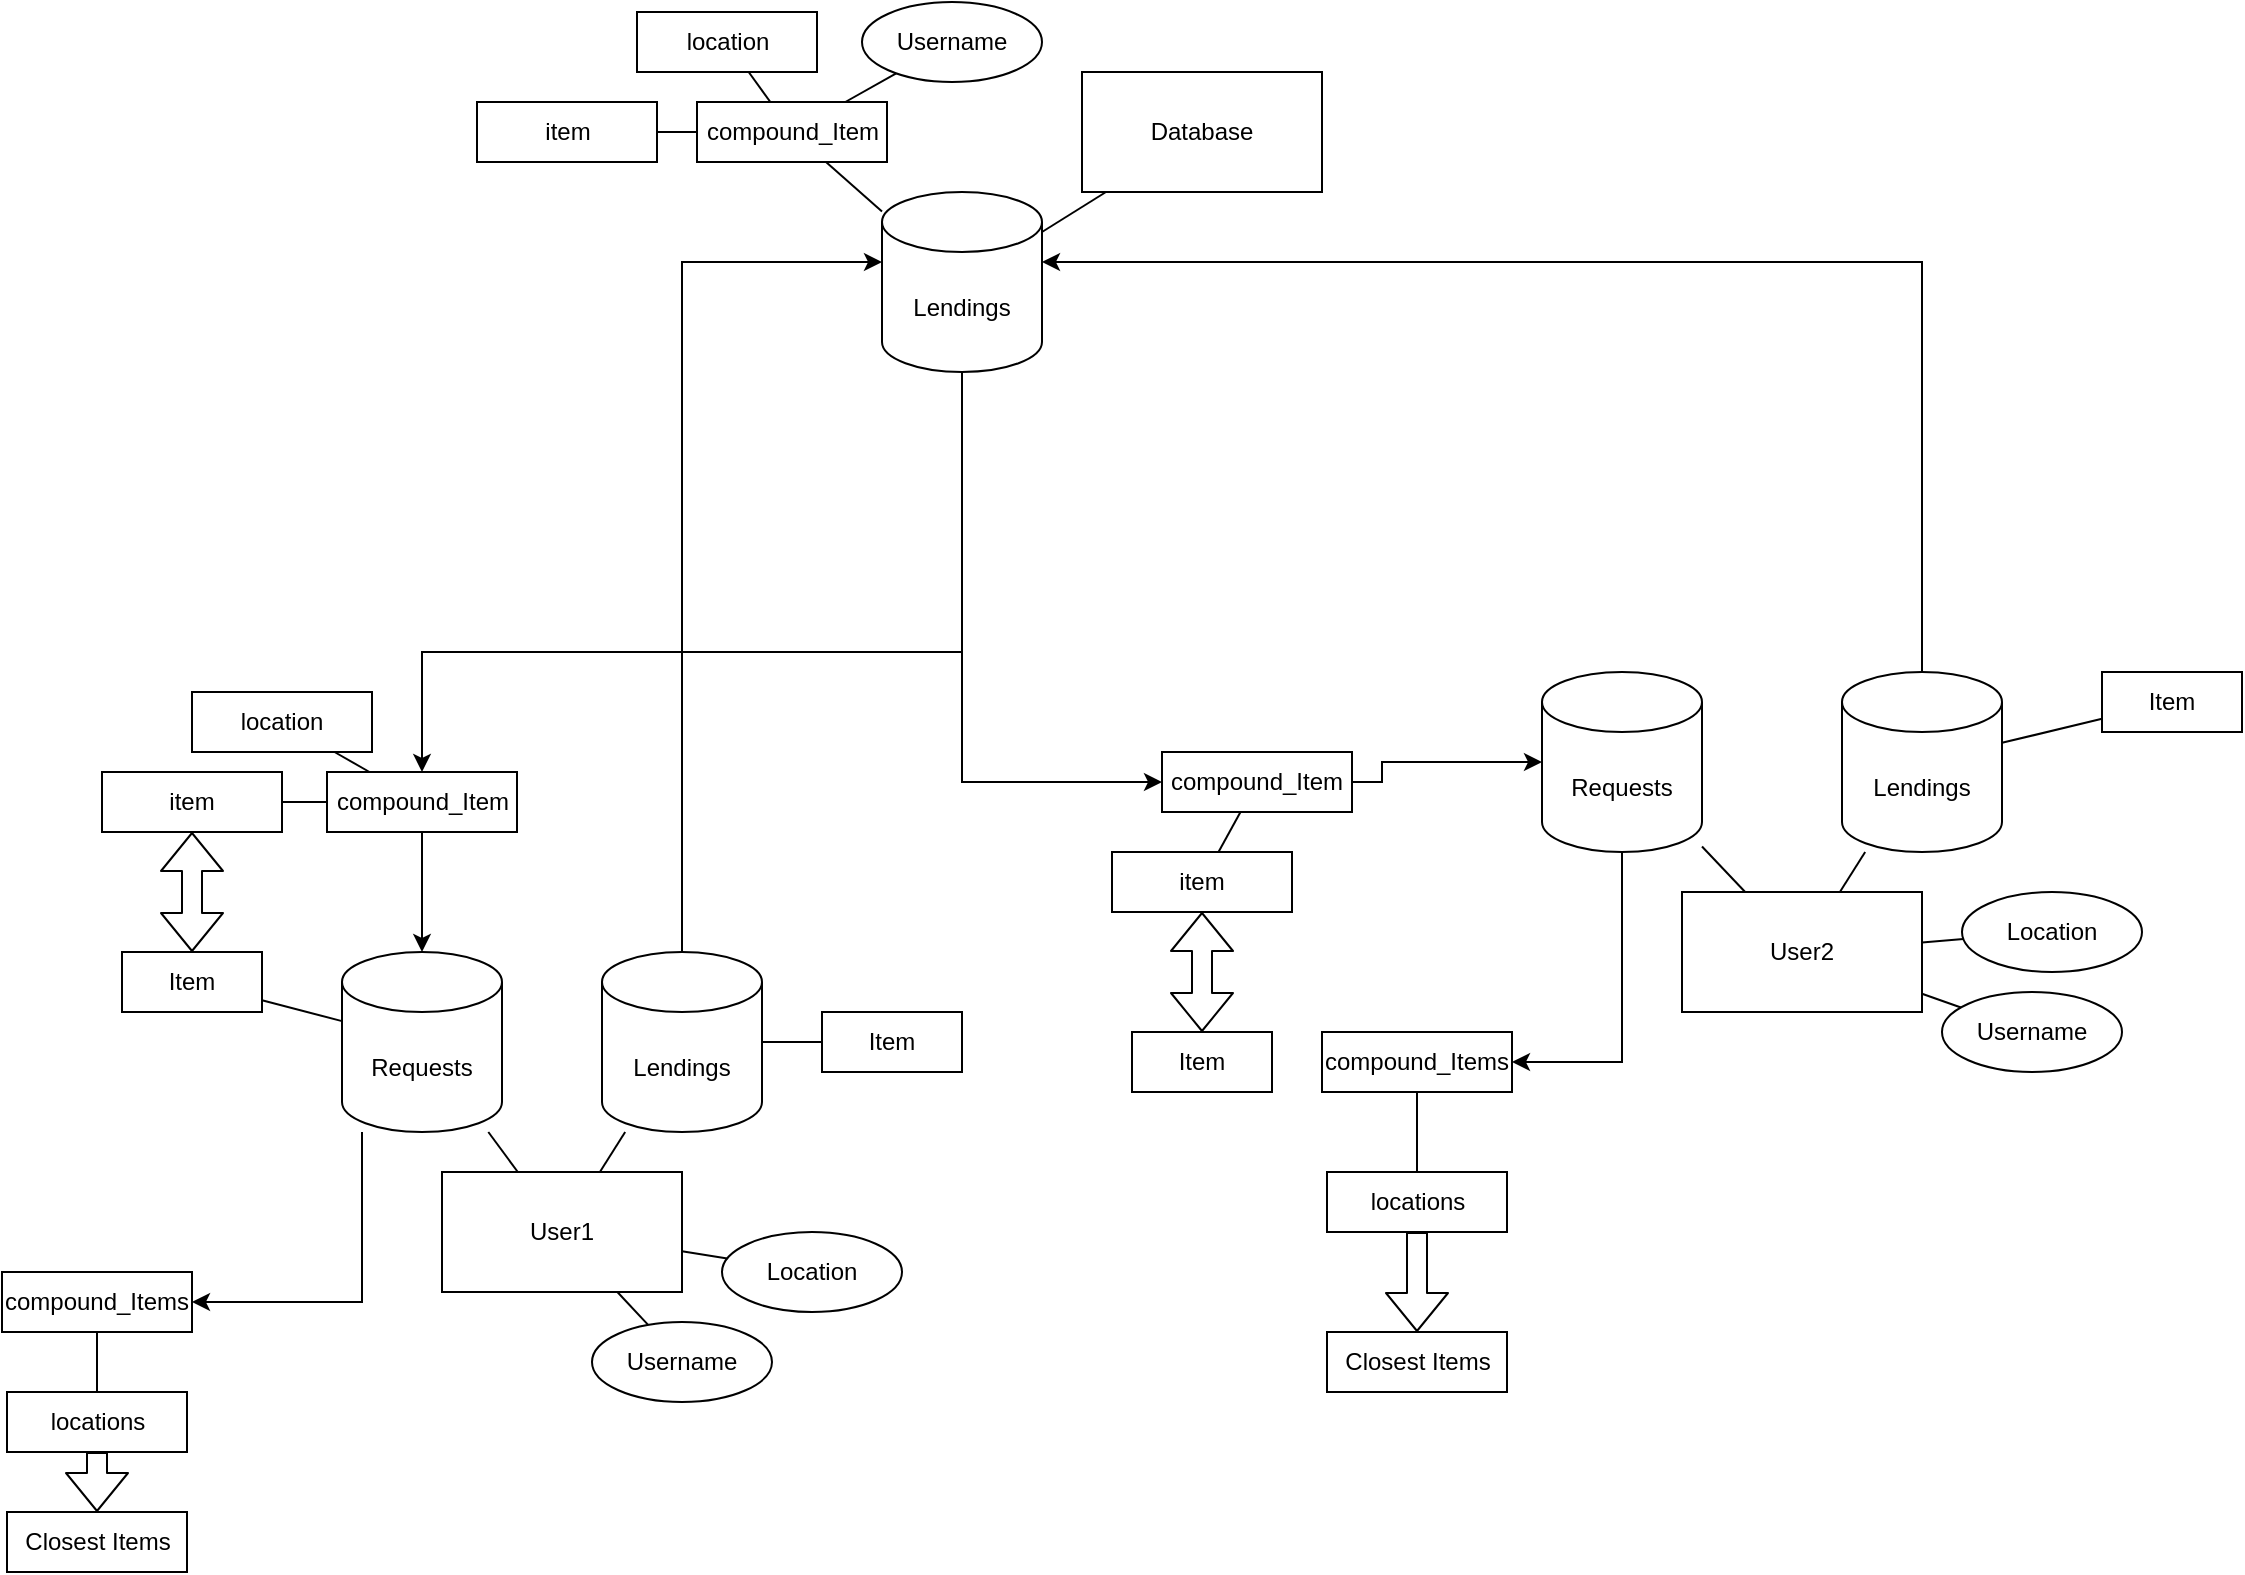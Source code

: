 <mxfile version="14.4.3" type="device" pages="2"><diagram id="lOfIMCpvefDuxiEKPGB7" name="Page-1"><mxGraphModel dx="2098" dy="1886" grid="1" gridSize="10" guides="1" tooltips="1" connect="1" arrows="1" fold="1" page="1" pageScale="1" pageWidth="850" pageHeight="1100" math="0" shadow="0"><root><mxCell id="0"/><mxCell id="1" parent="0"/><mxCell id="11HInJITzYHwWoNKzsxG-14" value="User1" style="rounded=0;whiteSpace=wrap;html=1;" vertex="1" parent="1"><mxGeometry x="60" y="390" width="120" height="60" as="geometry"/></mxCell><mxCell id="11HInJITzYHwWoNKzsxG-15" value="User2" style="rounded=0;whiteSpace=wrap;html=1;" vertex="1" parent="1"><mxGeometry x="680" y="250" width="120" height="60" as="geometry"/></mxCell><mxCell id="11HInJITzYHwWoNKzsxG-70" style="edgeStyle=orthogonalEdgeStyle;rounded=0;orthogonalLoop=1;jettySize=auto;html=1;" edge="1" parent="1" source="11HInJITzYHwWoNKzsxG-19" target="11HInJITzYHwWoNKzsxG-69"><mxGeometry relative="1" as="geometry"><Array as="points"><mxPoint x="20" y="455"/></Array></mxGeometry></mxCell><mxCell id="11HInJITzYHwWoNKzsxG-19" value="Requests" style="shape=cylinder3;whiteSpace=wrap;html=1;boundedLbl=1;backgroundOutline=1;size=15;" vertex="1" parent="1"><mxGeometry x="10" y="280" width="80" height="90" as="geometry"/></mxCell><mxCell id="11HInJITzYHwWoNKzsxG-31" style="edgeStyle=orthogonalEdgeStyle;rounded=0;orthogonalLoop=1;jettySize=auto;html=1;" edge="1" parent="1" source="11HInJITzYHwWoNKzsxG-20" target="11HInJITzYHwWoNKzsxG-28"><mxGeometry relative="1" as="geometry"><Array as="points"><mxPoint x="180" y="-65"/></Array></mxGeometry></mxCell><mxCell id="11HInJITzYHwWoNKzsxG-20" value="Lendings" style="shape=cylinder3;whiteSpace=wrap;html=1;boundedLbl=1;backgroundOutline=1;size=15;" vertex="1" parent="1"><mxGeometry x="140" y="280" width="80" height="90" as="geometry"/></mxCell><mxCell id="11HInJITzYHwWoNKzsxG-81" style="edgeStyle=orthogonalEdgeStyle;rounded=0;orthogonalLoop=1;jettySize=auto;html=1;" edge="1" parent="1" source="11HInJITzYHwWoNKzsxG-21" target="11HInJITzYHwWoNKzsxG-75"><mxGeometry relative="1" as="geometry"><Array as="points"><mxPoint x="650" y="335"/></Array></mxGeometry></mxCell><mxCell id="11HInJITzYHwWoNKzsxG-21" value="Requests" style="shape=cylinder3;whiteSpace=wrap;html=1;boundedLbl=1;backgroundOutline=1;size=15;" vertex="1" parent="1"><mxGeometry x="610" y="140" width="80" height="90" as="geometry"/></mxCell><mxCell id="11HInJITzYHwWoNKzsxG-32" style="edgeStyle=orthogonalEdgeStyle;rounded=0;orthogonalLoop=1;jettySize=auto;html=1;" edge="1" parent="1" source="11HInJITzYHwWoNKzsxG-22" target="11HInJITzYHwWoNKzsxG-28"><mxGeometry relative="1" as="geometry"><Array as="points"><mxPoint x="800" y="-65"/></Array></mxGeometry></mxCell><mxCell id="11HInJITzYHwWoNKzsxG-22" value="Lendings" style="shape=cylinder3;whiteSpace=wrap;html=1;boundedLbl=1;backgroundOutline=1;size=15;" vertex="1" parent="1"><mxGeometry x="760" y="140" width="80" height="90" as="geometry"/></mxCell><mxCell id="11HInJITzYHwWoNKzsxG-24" value="Location" style="ellipse;whiteSpace=wrap;html=1;" vertex="1" parent="1"><mxGeometry x="820" y="250" width="90" height="40" as="geometry"/></mxCell><mxCell id="11HInJITzYHwWoNKzsxG-25" value="Location" style="ellipse;whiteSpace=wrap;html=1;" vertex="1" parent="1"><mxGeometry x="200" y="420" width="90" height="40" as="geometry"/></mxCell><mxCell id="11HInJITzYHwWoNKzsxG-26" value="Database" style="rounded=0;whiteSpace=wrap;html=1;" vertex="1" parent="1"><mxGeometry x="380" y="-160" width="120" height="60" as="geometry"/></mxCell><mxCell id="11HInJITzYHwWoNKzsxG-34" style="edgeStyle=orthogonalEdgeStyle;rounded=0;orthogonalLoop=1;jettySize=auto;html=1;" edge="1" parent="1" source="11HInJITzYHwWoNKzsxG-52" target="11HInJITzYHwWoNKzsxG-21"><mxGeometry relative="1" as="geometry"><Array as="points"><mxPoint x="530" y="195"/><mxPoint x="530" y="185"/></Array></mxGeometry></mxCell><mxCell id="11HInJITzYHwWoNKzsxG-58" style="edgeStyle=orthogonalEdgeStyle;rounded=0;orthogonalLoop=1;jettySize=auto;html=1;" edge="1" parent="1" source="11HInJITzYHwWoNKzsxG-60" target="11HInJITzYHwWoNKzsxG-19"><mxGeometry relative="1" as="geometry"><Array as="points"><mxPoint x="50" y="230"/><mxPoint x="50" y="230"/></Array></mxGeometry></mxCell><mxCell id="11HInJITzYHwWoNKzsxG-28" value="Lendings" style="shape=cylinder3;whiteSpace=wrap;html=1;boundedLbl=1;backgroundOutline=1;size=15;" vertex="1" parent="1"><mxGeometry x="280" y="-100" width="80" height="90" as="geometry"/></mxCell><mxCell id="11HInJITzYHwWoNKzsxG-35" value="Item" style="rounded=0;whiteSpace=wrap;html=1;" vertex="1" parent="1"><mxGeometry x="250" y="310" width="70" height="30" as="geometry"/></mxCell><mxCell id="11HInJITzYHwWoNKzsxG-36" value="" style="endArrow=none;html=1;" edge="1" parent="1" source="11HInJITzYHwWoNKzsxG-20" target="11HInJITzYHwWoNKzsxG-35"><mxGeometry width="50" height="50" relative="1" as="geometry"><mxPoint x="360" y="340" as="sourcePoint"/><mxPoint x="410" y="290" as="targetPoint"/></mxGeometry></mxCell><mxCell id="11HInJITzYHwWoNKzsxG-37" value="compound_Item" style="rounded=0;whiteSpace=wrap;html=1;" vertex="1" parent="1"><mxGeometry x="187.5" y="-145" width="95" height="30" as="geometry"/></mxCell><mxCell id="11HInJITzYHwWoNKzsxG-38" value="" style="endArrow=none;html=1;" edge="1" parent="1" source="11HInJITzYHwWoNKzsxG-37" target="11HInJITzYHwWoNKzsxG-28"><mxGeometry width="50" height="50" relative="1" as="geometry"><mxPoint x="350" y="80" as="sourcePoint"/><mxPoint x="400" y="30" as="targetPoint"/></mxGeometry></mxCell><mxCell id="11HInJITzYHwWoNKzsxG-39" value="item" style="rounded=0;whiteSpace=wrap;html=1;" vertex="1" parent="1"><mxGeometry x="77.5" y="-145" width="90" height="30" as="geometry"/></mxCell><mxCell id="11HInJITzYHwWoNKzsxG-40" value="location" style="rounded=0;whiteSpace=wrap;html=1;" vertex="1" parent="1"><mxGeometry x="157.5" y="-190" width="90" height="30" as="geometry"/></mxCell><mxCell id="11HInJITzYHwWoNKzsxG-41" value="" style="endArrow=none;html=1;" edge="1" parent="1" source="11HInJITzYHwWoNKzsxG-39" target="11HInJITzYHwWoNKzsxG-37"><mxGeometry width="50" height="50" relative="1" as="geometry"><mxPoint x="257.5" y="10" as="sourcePoint"/><mxPoint x="307.5" y="-40" as="targetPoint"/></mxGeometry></mxCell><mxCell id="11HInJITzYHwWoNKzsxG-42" value="" style="endArrow=none;html=1;" edge="1" parent="1" source="11HInJITzYHwWoNKzsxG-40" target="11HInJITzYHwWoNKzsxG-37"><mxGeometry width="50" height="50" relative="1" as="geometry"><mxPoint x="77.5" y="-99.462" as="sourcePoint"/><mxPoint x="147.5" y="-90.846" as="targetPoint"/></mxGeometry></mxCell><mxCell id="11HInJITzYHwWoNKzsxG-43" value="" style="endArrow=none;html=1;" edge="1" parent="1" source="11HInJITzYHwWoNKzsxG-28" target="11HInJITzYHwWoNKzsxG-26"><mxGeometry width="50" height="50" relative="1" as="geometry"><mxPoint x="280" y="80" as="sourcePoint"/><mxPoint x="330" y="30" as="targetPoint"/></mxGeometry></mxCell><mxCell id="11HInJITzYHwWoNKzsxG-44" value="" style="endArrow=none;html=1;" edge="1" parent="1" source="11HInJITzYHwWoNKzsxG-22" target="11HInJITzYHwWoNKzsxG-15"><mxGeometry width="50" height="50" relative="1" as="geometry"><mxPoint x="370" y="-73.462" as="sourcePoint"/><mxPoint x="400" y="-87.308" as="targetPoint"/></mxGeometry></mxCell><mxCell id="11HInJITzYHwWoNKzsxG-45" value="" style="endArrow=none;html=1;" edge="1" parent="1" source="11HInJITzYHwWoNKzsxG-15" target="11HInJITzYHwWoNKzsxG-21"><mxGeometry width="50" height="50" relative="1" as="geometry"><mxPoint x="781.579" y="240" as="sourcePoint"/><mxPoint x="768.947" y="260" as="targetPoint"/></mxGeometry></mxCell><mxCell id="11HInJITzYHwWoNKzsxG-46" value="" style="endArrow=none;html=1;" edge="1" parent="1" source="11HInJITzYHwWoNKzsxG-15" target="11HInJITzYHwWoNKzsxG-24"><mxGeometry width="50" height="50" relative="1" as="geometry"><mxPoint x="727.895" y="260" as="sourcePoint"/><mxPoint x="713.158" y="240" as="targetPoint"/></mxGeometry></mxCell><mxCell id="11HInJITzYHwWoNKzsxG-47" value="" style="endArrow=none;html=1;" edge="1" parent="1" source="11HInJITzYHwWoNKzsxG-14" target="11HInJITzYHwWoNKzsxG-20"><mxGeometry width="50" height="50" relative="1" as="geometry"><mxPoint x="690" y="285.556" as="sourcePoint"/><mxPoint x="659.388" y="283.288" as="targetPoint"/></mxGeometry></mxCell><mxCell id="11HInJITzYHwWoNKzsxG-48" value="" style="endArrow=none;html=1;" edge="1" parent="1" source="11HInJITzYHwWoNKzsxG-19" target="11HInJITzYHwWoNKzsxG-14"><mxGeometry width="50" height="50" relative="1" as="geometry"><mxPoint x="148.947" y="400" as="sourcePoint"/><mxPoint x="161.579" y="380" as="targetPoint"/></mxGeometry></mxCell><mxCell id="11HInJITzYHwWoNKzsxG-49" value="" style="endArrow=none;html=1;" edge="1" parent="1" source="11HInJITzYHwWoNKzsxG-14" target="11HInJITzYHwWoNKzsxG-25"><mxGeometry width="50" height="50" relative="1" as="geometry"><mxPoint x="93.158" y="380" as="sourcePoint"/><mxPoint x="107.895" y="400" as="targetPoint"/></mxGeometry></mxCell><mxCell id="11HInJITzYHwWoNKzsxG-50" value="Item" style="rounded=0;whiteSpace=wrap;html=1;" vertex="1" parent="1"><mxGeometry x="890" y="140" width="70" height="30" as="geometry"/></mxCell><mxCell id="11HInJITzYHwWoNKzsxG-51" value="" style="endArrow=none;html=1;" edge="1" parent="1" source="11HInJITzYHwWoNKzsxG-50" target="11HInJITzYHwWoNKzsxG-22"><mxGeometry width="50" height="50" relative="1" as="geometry"><mxPoint x="103.158" y="390" as="sourcePoint"/><mxPoint x="117.895" y="410" as="targetPoint"/></mxGeometry></mxCell><mxCell id="11HInJITzYHwWoNKzsxG-52" value="compound_Item" style="rounded=0;whiteSpace=wrap;html=1;" vertex="1" parent="1"><mxGeometry x="420" y="180" width="95" height="30" as="geometry"/></mxCell><mxCell id="11HInJITzYHwWoNKzsxG-57" style="edgeStyle=orthogonalEdgeStyle;rounded=0;orthogonalLoop=1;jettySize=auto;html=1;" edge="1" parent="1" source="11HInJITzYHwWoNKzsxG-28" target="11HInJITzYHwWoNKzsxG-52"><mxGeometry relative="1" as="geometry"><mxPoint x="320" y="-20" as="sourcePoint"/><mxPoint x="630" y="185" as="targetPoint"/><Array as="points"><mxPoint x="320" y="195"/></Array></mxGeometry></mxCell><mxCell id="11HInJITzYHwWoNKzsxG-60" value="compound_Item" style="rounded=0;whiteSpace=wrap;html=1;" vertex="1" parent="1"><mxGeometry x="2.5" y="190" width="95" height="30" as="geometry"/></mxCell><mxCell id="11HInJITzYHwWoNKzsxG-61" style="edgeStyle=orthogonalEdgeStyle;rounded=0;orthogonalLoop=1;jettySize=auto;html=1;" edge="1" parent="1" source="11HInJITzYHwWoNKzsxG-28" target="11HInJITzYHwWoNKzsxG-60"><mxGeometry relative="1" as="geometry"><mxPoint x="320" y="-20" as="sourcePoint"/><mxPoint x="50" y="280" as="targetPoint"/><Array as="points"><mxPoint x="320" y="130"/></Array></mxGeometry></mxCell><mxCell id="11HInJITzYHwWoNKzsxG-62" value="location" style="rounded=0;whiteSpace=wrap;html=1;" vertex="1" parent="1"><mxGeometry x="-65" y="150" width="90" height="30" as="geometry"/></mxCell><mxCell id="11HInJITzYHwWoNKzsxG-63" value="item" style="rounded=0;whiteSpace=wrap;html=1;" vertex="1" parent="1"><mxGeometry x="-110" y="190" width="90" height="30" as="geometry"/></mxCell><mxCell id="11HInJITzYHwWoNKzsxG-64" value="Item" style="rounded=0;whiteSpace=wrap;html=1;" vertex="1" parent="1"><mxGeometry x="-100" y="280" width="70" height="30" as="geometry"/></mxCell><mxCell id="11HInJITzYHwWoNKzsxG-65" value="" style="endArrow=none;html=1;" edge="1" parent="1" source="11HInJITzYHwWoNKzsxG-19" target="11HInJITzYHwWoNKzsxG-64"><mxGeometry width="50" height="50" relative="1" as="geometry"><mxPoint x="230" y="335" as="sourcePoint"/><mxPoint x="260" y="335" as="targetPoint"/></mxGeometry></mxCell><mxCell id="11HInJITzYHwWoNKzsxG-66" value="" style="endArrow=none;html=1;" edge="1" parent="1" source="11HInJITzYHwWoNKzsxG-60" target="11HInJITzYHwWoNKzsxG-63"><mxGeometry width="50" height="50" relative="1" as="geometry"><mxPoint x="20" y="338.2" as="sourcePoint"/><mxPoint x="-30" y="342.2" as="targetPoint"/></mxGeometry></mxCell><mxCell id="11HInJITzYHwWoNKzsxG-67" value="" style="endArrow=none;html=1;" edge="1" parent="1" source="11HInJITzYHwWoNKzsxG-60" target="11HInJITzYHwWoNKzsxG-62"><mxGeometry width="50" height="50" relative="1" as="geometry"><mxPoint x="28.5" y="150" as="sourcePoint"/><mxPoint x="-13.5" y="170" as="targetPoint"/></mxGeometry></mxCell><mxCell id="11HInJITzYHwWoNKzsxG-68" value="" style="shape=flexArrow;endArrow=classic;startArrow=classic;html=1;" edge="1" parent="1" source="11HInJITzYHwWoNKzsxG-64" target="11HInJITzYHwWoNKzsxG-63"><mxGeometry width="50" height="50" relative="1" as="geometry"><mxPoint x="150" y="200" as="sourcePoint"/><mxPoint x="200" y="150" as="targetPoint"/></mxGeometry></mxCell><mxCell id="11HInJITzYHwWoNKzsxG-69" value="compound_Items" style="rounded=0;whiteSpace=wrap;html=1;" vertex="1" parent="1"><mxGeometry x="-160" y="440" width="95" height="30" as="geometry"/></mxCell><mxCell id="11HInJITzYHwWoNKzsxG-71" value="locations" style="rounded=0;whiteSpace=wrap;html=1;" vertex="1" parent="1"><mxGeometry x="-157.5" y="500" width="90" height="30" as="geometry"/></mxCell><mxCell id="11HInJITzYHwWoNKzsxG-72" value="" style="shape=flexArrow;endArrow=classic;html=1;" edge="1" parent="1" source="11HInJITzYHwWoNKzsxG-71"><mxGeometry width="50" height="50" relative="1" as="geometry"><mxPoint x="-7.5" y="480" as="sourcePoint"/><mxPoint x="-112.5" y="560" as="targetPoint"/></mxGeometry></mxCell><mxCell id="11HInJITzYHwWoNKzsxG-73" value="Closest Items" style="rounded=0;whiteSpace=wrap;html=1;" vertex="1" parent="1"><mxGeometry x="-157.5" y="560" width="90" height="30" as="geometry"/></mxCell><mxCell id="11HInJITzYHwWoNKzsxG-74" value="" style="endArrow=none;html=1;" edge="1" parent="1" source="11HInJITzYHwWoNKzsxG-71" target="11HInJITzYHwWoNKzsxG-69"><mxGeometry width="50" height="50" relative="1" as="geometry"><mxPoint x="-30" y="560" as="sourcePoint"/><mxPoint x="20" y="510" as="targetPoint"/></mxGeometry></mxCell><mxCell id="11HInJITzYHwWoNKzsxG-75" value="compound_Items" style="rounded=0;whiteSpace=wrap;html=1;" vertex="1" parent="1"><mxGeometry x="500" y="320" width="95" height="30" as="geometry"/></mxCell><mxCell id="11HInJITzYHwWoNKzsxG-76" value="locations" style="rounded=0;whiteSpace=wrap;html=1;" vertex="1" parent="1"><mxGeometry x="502.5" y="390" width="90" height="30" as="geometry"/></mxCell><mxCell id="11HInJITzYHwWoNKzsxG-77" value="" style="shape=flexArrow;endArrow=classic;html=1;" edge="1" source="11HInJITzYHwWoNKzsxG-76" parent="1"><mxGeometry width="50" height="50" relative="1" as="geometry"><mxPoint x="652.5" y="390" as="sourcePoint"/><mxPoint x="547.5" y="470" as="targetPoint"/></mxGeometry></mxCell><mxCell id="11HInJITzYHwWoNKzsxG-78" value="Closest Items" style="rounded=0;whiteSpace=wrap;html=1;" vertex="1" parent="1"><mxGeometry x="502.5" y="470" width="90" height="30" as="geometry"/></mxCell><mxCell id="11HInJITzYHwWoNKzsxG-79" value="" style="endArrow=none;html=1;" edge="1" source="11HInJITzYHwWoNKzsxG-76" target="11HInJITzYHwWoNKzsxG-75" parent="1"><mxGeometry width="50" height="50" relative="1" as="geometry"><mxPoint x="632.5" y="450" as="sourcePoint"/><mxPoint x="682.5" y="400" as="targetPoint"/></mxGeometry></mxCell><mxCell id="11HInJITzYHwWoNKzsxG-83" value="item" style="rounded=0;whiteSpace=wrap;html=1;" vertex="1" parent="1"><mxGeometry x="395" y="230" width="90" height="30" as="geometry"/></mxCell><mxCell id="11HInJITzYHwWoNKzsxG-84" value="Item" style="rounded=0;whiteSpace=wrap;html=1;" vertex="1" parent="1"><mxGeometry x="405" y="320" width="70" height="30" as="geometry"/></mxCell><mxCell id="11HInJITzYHwWoNKzsxG-85" value="" style="shape=flexArrow;endArrow=classic;startArrow=classic;html=1;" edge="1" source="11HInJITzYHwWoNKzsxG-84" target="11HInJITzYHwWoNKzsxG-83" parent="1"><mxGeometry width="50" height="50" relative="1" as="geometry"><mxPoint x="665" y="240" as="sourcePoint"/><mxPoint x="715" y="190" as="targetPoint"/></mxGeometry></mxCell><mxCell id="11HInJITzYHwWoNKzsxG-86" value="" style="endArrow=none;html=1;" edge="1" parent="1" source="11HInJITzYHwWoNKzsxG-83" target="11HInJITzYHwWoNKzsxG-52"><mxGeometry width="50" height="50" relative="1" as="geometry"><mxPoint x="410" y="400" as="sourcePoint"/><mxPoint x="460" y="350" as="targetPoint"/></mxGeometry></mxCell><mxCell id="11HInJITzYHwWoNKzsxG-88" value="Username" style="ellipse;whiteSpace=wrap;html=1;" vertex="1" parent="1"><mxGeometry x="810" y="300" width="90" height="40" as="geometry"/></mxCell><mxCell id="11HInJITzYHwWoNKzsxG-89" value="Username" style="ellipse;whiteSpace=wrap;html=1;" vertex="1" parent="1"><mxGeometry x="135" y="465" width="90" height="40" as="geometry"/></mxCell><mxCell id="11HInJITzYHwWoNKzsxG-90" value="" style="endArrow=none;html=1;" edge="1" parent="1" source="11HInJITzYHwWoNKzsxG-89" target="11HInJITzYHwWoNKzsxG-14"><mxGeometry width="50" height="50" relative="1" as="geometry"><mxPoint x="420" y="330" as="sourcePoint"/><mxPoint x="470" y="280" as="targetPoint"/></mxGeometry></mxCell><mxCell id="11HInJITzYHwWoNKzsxG-91" value="" style="endArrow=none;html=1;" edge="1" parent="1" source="11HInJITzYHwWoNKzsxG-88" target="11HInJITzYHwWoNKzsxG-15"><mxGeometry width="50" height="50" relative="1" as="geometry"><mxPoint x="149.053" y="490.175" as="sourcePoint"/><mxPoint x="139.375" y="460" as="targetPoint"/></mxGeometry></mxCell><mxCell id="11HInJITzYHwWoNKzsxG-92" value="Username" style="ellipse;whiteSpace=wrap;html=1;" vertex="1" parent="1"><mxGeometry x="270" y="-195" width="90" height="40" as="geometry"/></mxCell><mxCell id="11HInJITzYHwWoNKzsxG-93" value="" style="endArrow=none;html=1;" edge="1" parent="1" source="11HInJITzYHwWoNKzsxG-37" target="11HInJITzYHwWoNKzsxG-92"><mxGeometry width="50" height="50" relative="1" as="geometry"><mxPoint x="360" y="50" as="sourcePoint"/><mxPoint x="410" as="targetPoint"/></mxGeometry></mxCell></root></mxGraphModel></diagram><diagram id="PbrA0eUTUAyQibvSiA_N" name="Page-1"><mxGraphModel><root><mxCell id="0"/><mxCell id="1" parent="0"/></root></mxGraphModel></diagram></mxfile>